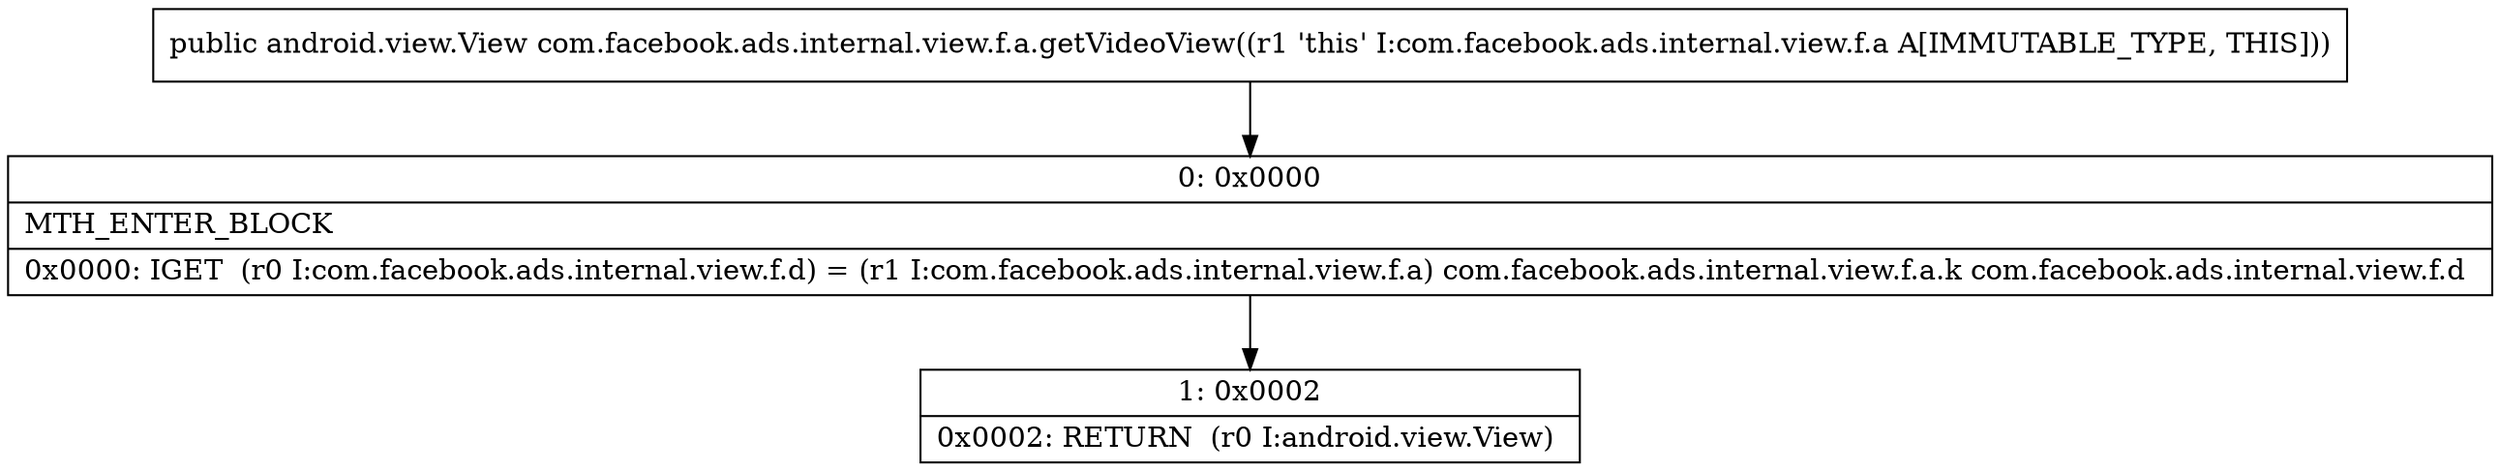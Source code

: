 digraph "CFG forcom.facebook.ads.internal.view.f.a.getVideoView()Landroid\/view\/View;" {
Node_0 [shape=record,label="{0\:\ 0x0000|MTH_ENTER_BLOCK\l|0x0000: IGET  (r0 I:com.facebook.ads.internal.view.f.d) = (r1 I:com.facebook.ads.internal.view.f.a) com.facebook.ads.internal.view.f.a.k com.facebook.ads.internal.view.f.d \l}"];
Node_1 [shape=record,label="{1\:\ 0x0002|0x0002: RETURN  (r0 I:android.view.View) \l}"];
MethodNode[shape=record,label="{public android.view.View com.facebook.ads.internal.view.f.a.getVideoView((r1 'this' I:com.facebook.ads.internal.view.f.a A[IMMUTABLE_TYPE, THIS])) }"];
MethodNode -> Node_0;
Node_0 -> Node_1;
}

